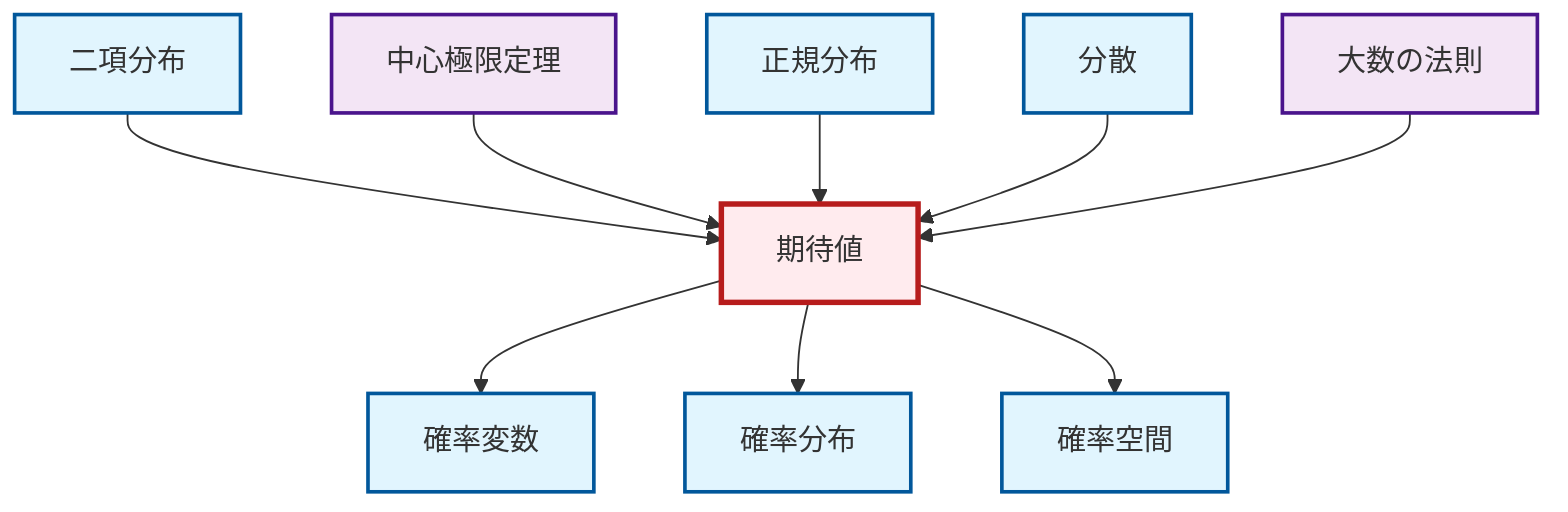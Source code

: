 graph TD
    classDef definition fill:#e1f5fe,stroke:#01579b,stroke-width:2px
    classDef theorem fill:#f3e5f5,stroke:#4a148c,stroke-width:2px
    classDef axiom fill:#fff3e0,stroke:#e65100,stroke-width:2px
    classDef example fill:#e8f5e9,stroke:#1b5e20,stroke-width:2px
    classDef current fill:#ffebee,stroke:#b71c1c,stroke-width:3px
    thm-central-limit["中心極限定理"]:::theorem
    def-binomial-distribution["二項分布"]:::definition
    def-probability-space["確率空間"]:::definition
    def-random-variable["確率変数"]:::definition
    def-probability-distribution["確率分布"]:::definition
    thm-law-of-large-numbers["大数の法則"]:::theorem
    def-normal-distribution["正規分布"]:::definition
    def-expectation["期待値"]:::definition
    def-variance["分散"]:::definition
    def-binomial-distribution --> def-expectation
    def-expectation --> def-random-variable
    thm-central-limit --> def-expectation
    def-normal-distribution --> def-expectation
    def-expectation --> def-probability-distribution
    def-expectation --> def-probability-space
    def-variance --> def-expectation
    thm-law-of-large-numbers --> def-expectation
    class def-expectation current
